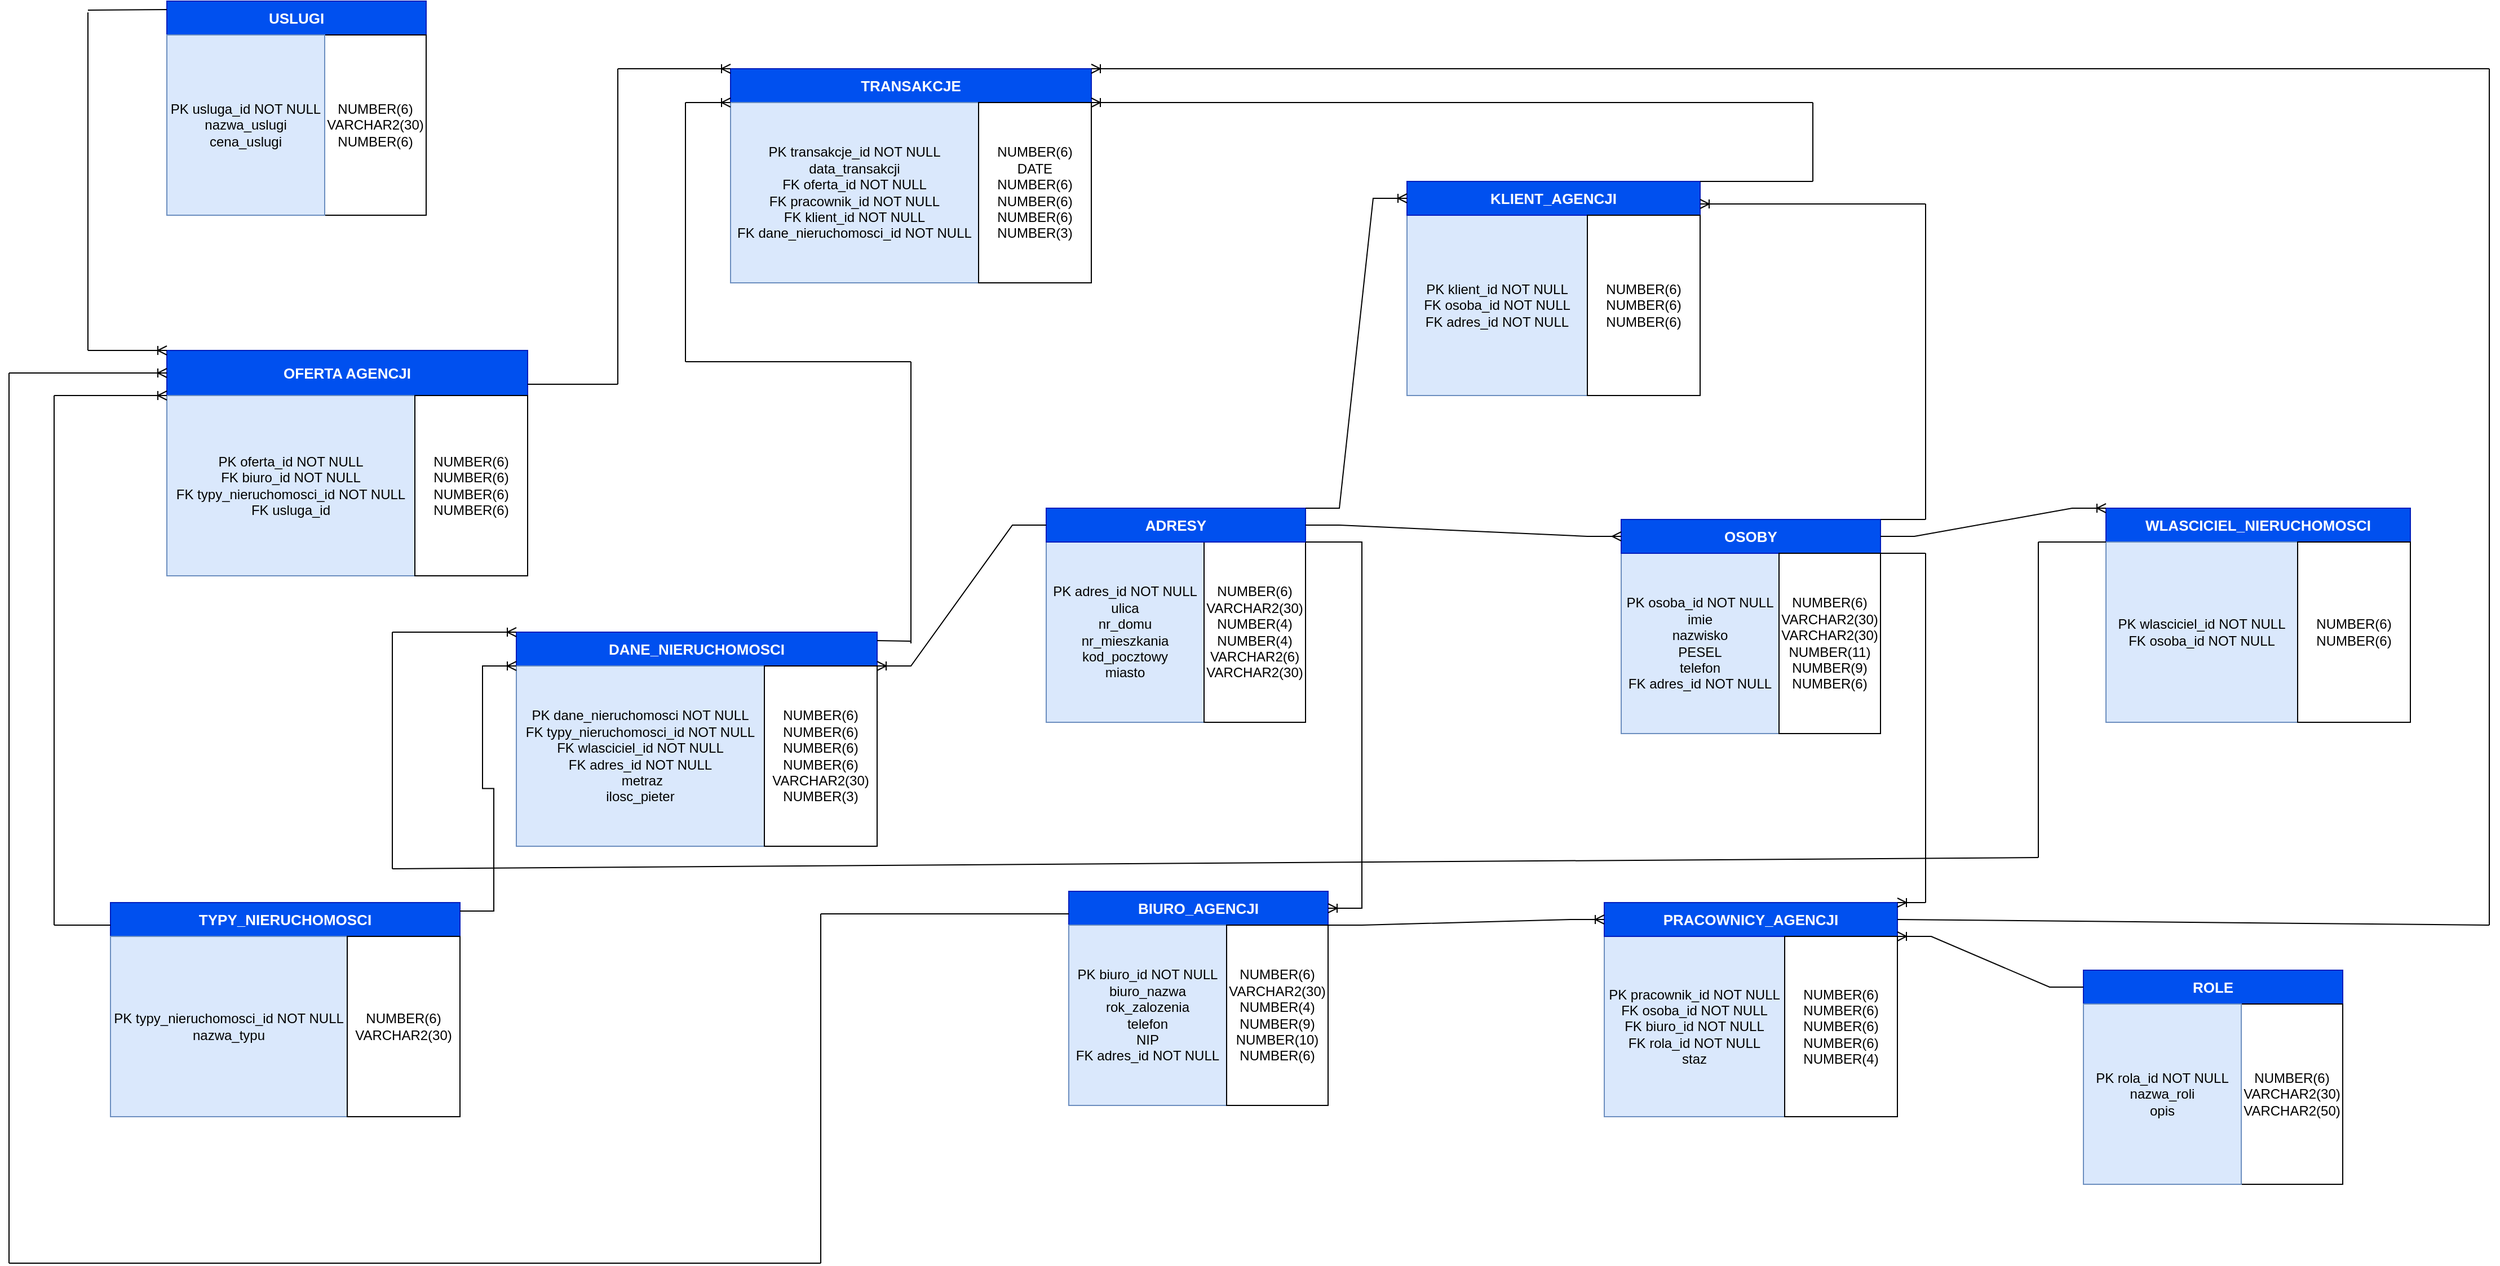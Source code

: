 <mxfile version="16.2.2" type="device"><diagram id="x3S8lb5ky8qLZGliVBQX" name="Page-1"><mxGraphModel dx="2364" dy="1464" grid="1" gridSize="10" guides="1" tooltips="1" connect="1" arrows="1" fold="1" page="1" pageScale="1" pageWidth="3300" pageHeight="4681" math="0" shadow="0"><root><mxCell id="0"/><mxCell id="1" parent="0"/><mxCell id="7Z5FyoVre9WC-14nDGA9-3" value="" style="group" vertex="1" connectable="0" parent="1"><mxGeometry x="1470" y="500" width="230" height="190" as="geometry"/></mxCell><mxCell id="DuKHvbXo3TppNZbiKY4A-8" value="PK osoba_id NOT NULL&lt;br&gt;imie&lt;br&gt;nazwisko&lt;br&gt;PESEL&lt;br&gt;telefon&lt;br&gt;FK adres_id NOT NULL" style="rounded=0;whiteSpace=wrap;html=1;fillColor=#dae8fc;strokeColor=#6c8ebf;" parent="7Z5FyoVre9WC-14nDGA9-3" vertex="1"><mxGeometry y="30" width="140" height="160" as="geometry"/></mxCell><mxCell id="DuKHvbXo3TppNZbiKY4A-10" value="OSOBY" style="rounded=0;whiteSpace=wrap;html=1;fillColor=#0050ef;strokeColor=#001DBC;fontStyle=1;fontSize=13;fontColor=#ffffff;" parent="7Z5FyoVre9WC-14nDGA9-3" vertex="1"><mxGeometry width="230" height="30" as="geometry"/></mxCell><mxCell id="DuKHvbXo3TppNZbiKY4A-11" value="NUMBER(6)&lt;br&gt;VARCHAR2(30)&lt;br&gt;VARCHAR2(30)&lt;br&gt;NUMBER(11)&lt;br&gt;NUMBER(9)&lt;br&gt;NUMBER(6)" style="rounded=0;whiteSpace=wrap;html=1;" parent="7Z5FyoVre9WC-14nDGA9-3" vertex="1"><mxGeometry x="140" y="30" width="90" height="160" as="geometry"/></mxCell><mxCell id="7Z5FyoVre9WC-14nDGA9-5" value="" style="group" vertex="1" connectable="0" parent="1"><mxGeometry x="980" y="830" width="230" height="190" as="geometry"/></mxCell><mxCell id="DuKHvbXo3TppNZbiKY4A-1" value="BIURO_AGENCJI" style="rounded=0;whiteSpace=wrap;html=1;fillColor=#0050ef;strokeColor=#001DBC;fontStyle=1;fontSize=13;fontColor=#ffffff;" parent="7Z5FyoVre9WC-14nDGA9-5" vertex="1"><mxGeometry width="230" height="30" as="geometry"/></mxCell><mxCell id="DuKHvbXo3TppNZbiKY4A-2" value="PK biuro_id NOT NULL&lt;br&gt;biuro_nazwa&lt;br&gt;rok_zalozenia&lt;br&gt;telefon&lt;br&gt;NIP&lt;br&gt;FK adres_id NOT NULL" style="rounded=0;whiteSpace=wrap;html=1;fillColor=#dae8fc;strokeColor=#6c8ebf;" parent="7Z5FyoVre9WC-14nDGA9-5" vertex="1"><mxGeometry y="30" width="140" height="160" as="geometry"/></mxCell><mxCell id="DuKHvbXo3TppNZbiKY4A-3" value="NUMBER(6)&lt;br&gt;VARCHAR2(30)&lt;br&gt;NUMBER(4)&lt;br&gt;NUMBER(9)&lt;br&gt;NUMBER(10)&lt;br&gt;NUMBER(6)" style="rounded=0;whiteSpace=wrap;html=1;" parent="7Z5FyoVre9WC-14nDGA9-5" vertex="1"><mxGeometry x="140" y="30" width="90" height="160" as="geometry"/></mxCell><mxCell id="7Z5FyoVre9WC-14nDGA9-6" value="" style="group" vertex="1" connectable="0" parent="1"><mxGeometry x="1455" y="840" width="260" height="190" as="geometry"/></mxCell><mxCell id="DuKHvbXo3TppNZbiKY4A-15" value="PK pracownik_id NOT NULL&lt;br&gt;FK osoba_id NOT NULL&lt;br&gt;FK biuro_id NOT NULL&lt;br&gt;FK rola_id NOT NULL&lt;br&gt;staz" style="rounded=0;whiteSpace=wrap;html=1;fillColor=#dae8fc;strokeColor=#6c8ebf;" parent="7Z5FyoVre9WC-14nDGA9-6" vertex="1"><mxGeometry y="30" width="160" height="160" as="geometry"/></mxCell><mxCell id="DuKHvbXo3TppNZbiKY4A-16" value="PRACOWNICY_AGENCJI" style="rounded=0;whiteSpace=wrap;html=1;fillColor=#0050ef;strokeColor=#001DBC;fontStyle=1;fontSize=13;fontColor=#ffffff;" parent="7Z5FyoVre9WC-14nDGA9-6" vertex="1"><mxGeometry width="260" height="30" as="geometry"/></mxCell><mxCell id="DuKHvbXo3TppNZbiKY4A-17" value="NUMBER(6)&lt;br&gt;NUMBER(6)&lt;br&gt;NUMBER(6)&lt;br&gt;NUMBER(6)&lt;br&gt;NUMBER(4)" style="rounded=0;whiteSpace=wrap;html=1;" parent="7Z5FyoVre9WC-14nDGA9-6" vertex="1"><mxGeometry x="160" y="30" width="100" height="160" as="geometry"/></mxCell><mxCell id="7Z5FyoVre9WC-14nDGA9-7" value="" style="group" vertex="1" connectable="0" parent="1"><mxGeometry x="1880" y="900" width="230" height="190" as="geometry"/></mxCell><mxCell id="DuKHvbXo3TppNZbiKY4A-12" value="ROLE" style="rounded=0;whiteSpace=wrap;html=1;fillColor=#0050ef;strokeColor=#001DBC;fontStyle=1;fontSize=13;fontColor=#ffffff;" parent="7Z5FyoVre9WC-14nDGA9-7" vertex="1"><mxGeometry width="230" height="30" as="geometry"/></mxCell><mxCell id="DuKHvbXo3TppNZbiKY4A-13" value="NUMBER(6)&lt;br&gt;VARCHAR2(30)&lt;br&gt;VARCHAR2(50)" style="rounded=0;whiteSpace=wrap;html=1;" parent="7Z5FyoVre9WC-14nDGA9-7" vertex="1"><mxGeometry x="140" y="30" width="90" height="160" as="geometry"/></mxCell><mxCell id="DuKHvbXo3TppNZbiKY4A-14" value="PK rola_id NOT NULL&lt;br&gt;nazwa_roli&lt;br&gt;opis" style="rounded=0;whiteSpace=wrap;html=1;fillColor=#dae8fc;strokeColor=#6c8ebf;" parent="7Z5FyoVre9WC-14nDGA9-7" vertex="1"><mxGeometry y="30" width="140" height="160" as="geometry"/></mxCell><mxCell id="7Z5FyoVre9WC-14nDGA9-8" value="" style="group" vertex="1" connectable="0" parent="1"><mxGeometry x="490" y="600" width="320" height="190" as="geometry"/></mxCell><mxCell id="DuKHvbXo3TppNZbiKY4A-33" value="DANE_NIERUCHOMOSCI" style="rounded=0;whiteSpace=wrap;html=1;fillColor=#0050ef;strokeColor=#001DBC;fontStyle=1;fontSize=13;fontColor=#ffffff;" parent="7Z5FyoVre9WC-14nDGA9-8" vertex="1"><mxGeometry width="320" height="30" as="geometry"/></mxCell><mxCell id="DuKHvbXo3TppNZbiKY4A-34" value="PK dane_nieruchomosci NOT NULL&lt;br&gt;FK typy_nieruchomosci_id NOT NULL&lt;br&gt;FK wlasciciel_id NOT NULL&lt;br&gt;FK adres_id NOT NULL&lt;br&gt;&amp;nbsp;metraz&lt;br&gt;ilosc_pieter" style="rounded=0;whiteSpace=wrap;html=1;fillColor=#dae8fc;strokeColor=#6c8ebf;" parent="7Z5FyoVre9WC-14nDGA9-8" vertex="1"><mxGeometry y="30" width="220" height="160" as="geometry"/></mxCell><mxCell id="DuKHvbXo3TppNZbiKY4A-35" value="NUMBER(6)&lt;br&gt;NUMBER(6)&lt;br&gt;NUMBER(6)&lt;br&gt;NUMBER(6)&lt;br&gt;VARCHAR2(30)&lt;br&gt;NUMBER(3)" style="rounded=0;whiteSpace=wrap;html=1;" parent="7Z5FyoVre9WC-14nDGA9-8" vertex="1"><mxGeometry x="220" y="30" width="100" height="160" as="geometry"/></mxCell><mxCell id="7Z5FyoVre9WC-14nDGA9-9" value="" style="group" vertex="1" connectable="0" parent="1"><mxGeometry x="1900" y="490" width="270" height="190" as="geometry"/></mxCell><mxCell id="DuKHvbXo3TppNZbiKY4A-27" value="WLASCICIEL_NIERUCHOMOSCI" style="rounded=0;whiteSpace=wrap;html=1;fillColor=#0050ef;strokeColor=#001DBC;fontStyle=1;fontSize=13;fontColor=#ffffff;" parent="7Z5FyoVre9WC-14nDGA9-9" vertex="1"><mxGeometry width="270" height="30" as="geometry"/></mxCell><mxCell id="DuKHvbXo3TppNZbiKY4A-28" value="PK wlasciciel_id NOT NULL&lt;br&gt;FK osoba_id NOT NULL" style="rounded=0;whiteSpace=wrap;html=1;fillColor=#dae8fc;strokeColor=#6c8ebf;" parent="7Z5FyoVre9WC-14nDGA9-9" vertex="1"><mxGeometry y="30" width="170" height="160" as="geometry"/></mxCell><mxCell id="DuKHvbXo3TppNZbiKY4A-29" value="NUMBER(6)&lt;br&gt;NUMBER(6)" style="rounded=0;whiteSpace=wrap;html=1;" parent="7Z5FyoVre9WC-14nDGA9-9" vertex="1"><mxGeometry x="170" y="30" width="100" height="160" as="geometry"/></mxCell><mxCell id="7Z5FyoVre9WC-14nDGA9-10" value="" style="group" vertex="1" connectable="0" parent="1"><mxGeometry x="130" y="840" width="310" height="190" as="geometry"/></mxCell><mxCell id="DuKHvbXo3TppNZbiKY4A-24" value="TYPY_NIERUCHOMOSCI" style="rounded=0;whiteSpace=wrap;html=1;fillColor=#0050ef;strokeColor=#001DBC;fontStyle=1;fontSize=13;fontColor=#ffffff;" parent="7Z5FyoVre9WC-14nDGA9-10" vertex="1"><mxGeometry width="310" height="30" as="geometry"/></mxCell><mxCell id="DuKHvbXo3TppNZbiKY4A-25" value="PK typy_nieruchomosci_id NOT NULL&lt;br&gt;nazwa_typu&lt;br&gt;" style="rounded=0;whiteSpace=wrap;html=1;fillColor=#dae8fc;strokeColor=#6c8ebf;" parent="7Z5FyoVre9WC-14nDGA9-10" vertex="1"><mxGeometry y="30" width="210" height="160" as="geometry"/></mxCell><mxCell id="DuKHvbXo3TppNZbiKY4A-26" value="NUMBER(6)&lt;br&gt;VARCHAR2(30)" style="rounded=0;whiteSpace=wrap;html=1;" parent="7Z5FyoVre9WC-14nDGA9-10" vertex="1"><mxGeometry x="210" y="30" width="100" height="160" as="geometry"/></mxCell><mxCell id="7Z5FyoVre9WC-14nDGA9-11" value="" style="group" vertex="1" connectable="0" parent="1"><mxGeometry x="1280" y="200" width="260" height="190" as="geometry"/></mxCell><mxCell id="DuKHvbXo3TppNZbiKY4A-30" value="PK klient_id NOT NULL&lt;br&gt;FK osoba_id NOT NULL&lt;br&gt;FK adres_id NOT NULL&lt;br&gt;" style="rounded=0;whiteSpace=wrap;html=1;fillColor=#dae8fc;strokeColor=#6c8ebf;container=0;" parent="7Z5FyoVre9WC-14nDGA9-11" vertex="1"><mxGeometry y="30" width="160" height="160" as="geometry"/></mxCell><mxCell id="DuKHvbXo3TppNZbiKY4A-31" value="KLIENT_AGENCJI" style="rounded=0;whiteSpace=wrap;html=1;fillColor=#0050ef;strokeColor=#001DBC;fontStyle=1;fontSize=13;fontColor=#ffffff;container=0;" parent="7Z5FyoVre9WC-14nDGA9-11" vertex="1"><mxGeometry width="260" height="30" as="geometry"/></mxCell><mxCell id="DuKHvbXo3TppNZbiKY4A-32" value="NUMBER(6)&lt;br&gt;NUMBER(6)&lt;br&gt;NUMBER(6)&lt;br&gt;" style="rounded=0;whiteSpace=wrap;html=1;container=0;" parent="7Z5FyoVre9WC-14nDGA9-11" vertex="1"><mxGeometry x="160" y="30" width="100" height="160" as="geometry"/></mxCell><mxCell id="7Z5FyoVre9WC-14nDGA9-12" value="" style="group" vertex="1" connectable="0" parent="1"><mxGeometry x="180" y="360" width="320" height="190" as="geometry"/></mxCell><mxCell id="DuKHvbXo3TppNZbiKY4A-21" value="OFERTA AGENCJI" style="rounded=0;whiteSpace=wrap;html=1;fillColor=#0050ef;strokeColor=#001DBC;fontStyle=1;fontSize=13;fontColor=#ffffff;" parent="7Z5FyoVre9WC-14nDGA9-12" vertex="1"><mxGeometry y="-10" width="320" height="40" as="geometry"/></mxCell><mxCell id="DuKHvbXo3TppNZbiKY4A-22" value="PK oferta_id NOT NULL&lt;br&gt;FK biuro_id NOT NULL&lt;br&gt;FK typy_nieruchomosci_id NOT NULL&lt;br&gt;FK usluga_id" style="rounded=0;whiteSpace=wrap;html=1;fillColor=#dae8fc;strokeColor=#6c8ebf;" parent="7Z5FyoVre9WC-14nDGA9-12" vertex="1"><mxGeometry y="30" width="220" height="160" as="geometry"/></mxCell><mxCell id="DuKHvbXo3TppNZbiKY4A-23" value="NUMBER(6)&lt;br&gt;NUMBER(6)&lt;br&gt;NUMBER(6)&lt;br&gt;NUMBER(6)" style="rounded=0;whiteSpace=wrap;html=1;" parent="7Z5FyoVre9WC-14nDGA9-12" vertex="1"><mxGeometry x="220" y="30" width="100" height="160" as="geometry"/></mxCell><mxCell id="7Z5FyoVre9WC-14nDGA9-13" value="" style="group" vertex="1" connectable="0" parent="1"><mxGeometry x="680" y="100" width="320" height="190" as="geometry"/></mxCell><mxCell id="DuKHvbXo3TppNZbiKY4A-36" value="TRANSAKCJE" style="rounded=0;whiteSpace=wrap;html=1;fillColor=#0050ef;strokeColor=#001DBC;fontSize=13;fontStyle=1;fontColor=#ffffff;" parent="7Z5FyoVre9WC-14nDGA9-13" vertex="1"><mxGeometry width="320" height="30" as="geometry"/></mxCell><mxCell id="DuKHvbXo3TppNZbiKY4A-37" value="PK transakcje_id NOT NULL&lt;br&gt;data_transakcji&lt;br&gt;FK oferta_id NOT NULL&lt;br&gt;FK pracownik_id NOT NULL&lt;br&gt;FK klient_id NOT NULL&lt;br&gt;FK dane_nieruchomosci_id NOT NULL" style="rounded=0;whiteSpace=wrap;html=1;fillColor=#dae8fc;strokeColor=#6c8ebf;" parent="7Z5FyoVre9WC-14nDGA9-13" vertex="1"><mxGeometry y="30" width="220" height="160" as="geometry"/></mxCell><mxCell id="DuKHvbXo3TppNZbiKY4A-38" value="NUMBER(6)&lt;br&gt;DATE&lt;br&gt;NUMBER(6)&lt;br&gt;NUMBER(6)&lt;br&gt;NUMBER(6)&lt;br&gt;NUMBER(3)" style="rounded=0;whiteSpace=wrap;html=1;" parent="7Z5FyoVre9WC-14nDGA9-13" vertex="1"><mxGeometry x="220" y="30" width="100" height="160" as="geometry"/></mxCell><mxCell id="7Z5FyoVre9WC-14nDGA9-14" value="" style="group" vertex="1" connectable="0" parent="1"><mxGeometry x="180" y="40" width="230" height="190" as="geometry"/></mxCell><mxCell id="DuKHvbXo3TppNZbiKY4A-18" value="USLUGI" style="rounded=0;whiteSpace=wrap;html=1;fillColor=#0050ef;strokeColor=#001DBC;fontStyle=1;fontSize=13;fontColor=#ffffff;" parent="7Z5FyoVre9WC-14nDGA9-14" vertex="1"><mxGeometry width="230" height="30" as="geometry"/></mxCell><mxCell id="DuKHvbXo3TppNZbiKY4A-19" value="NUMBER(6)&lt;br&gt;VARCHAR2(30)&lt;br&gt;NUMBER(6)" style="rounded=0;whiteSpace=wrap;html=1;" parent="7Z5FyoVre9WC-14nDGA9-14" vertex="1"><mxGeometry x="140" y="30" width="90" height="160" as="geometry"/></mxCell><mxCell id="DuKHvbXo3TppNZbiKY4A-20" value="PK usluga_id NOT NULL&lt;br&gt;nazwa_uslugi&lt;br&gt;cena_uslugi" style="rounded=0;whiteSpace=wrap;html=1;fillColor=#dae8fc;strokeColor=#6c8ebf;" parent="7Z5FyoVre9WC-14nDGA9-14" vertex="1"><mxGeometry y="30" width="140" height="160" as="geometry"/></mxCell><mxCell id="7Z5FyoVre9WC-14nDGA9-15" value="" style="group" vertex="1" connectable="0" parent="1"><mxGeometry x="960" y="490" width="230" height="190" as="geometry"/></mxCell><mxCell id="DuKHvbXo3TppNZbiKY4A-4" value="PK adres_id NOT NULL&lt;br&gt;ulica&lt;br&gt;nr_domu&lt;br&gt;nr_mieszkania&lt;br&gt;kod_pocztowy&lt;br&gt;miasto" style="rounded=0;whiteSpace=wrap;html=1;fillColor=#dae8fc;strokeColor=#6c8ebf;container=0;" parent="7Z5FyoVre9WC-14nDGA9-15" vertex="1"><mxGeometry y="30" width="140" height="160" as="geometry"/></mxCell><mxCell id="DuKHvbXo3TppNZbiKY4A-5" value="NUMBER(6)&lt;br&gt;VARCHAR2(30)&lt;br&gt;NUMBER(4)&lt;br&gt;NUMBER(4)&lt;br&gt;VARCHAR2(6)&lt;br&gt;VARCHAR2(30)" style="rounded=0;whiteSpace=wrap;html=1;container=0;" parent="7Z5FyoVre9WC-14nDGA9-15" vertex="1"><mxGeometry x="140" y="30" width="90" height="160" as="geometry"/></mxCell><mxCell id="DuKHvbXo3TppNZbiKY4A-6" value="ADRESY" style="rounded=0;whiteSpace=wrap;html=1;fillColor=#0050ef;strokeColor=#001DBC;fontStyle=1;fontSize=13;fontColor=#ffffff;container=0;" parent="7Z5FyoVre9WC-14nDGA9-15" vertex="1"><mxGeometry width="230" height="30" as="geometry"/></mxCell><mxCell id="7Z5FyoVre9WC-14nDGA9-17" value="" style="edgeStyle=entityRelationEdgeStyle;fontSize=12;html=1;endArrow=ERmany;rounded=0;" edge="1" parent="1" source="DuKHvbXo3TppNZbiKY4A-6" target="DuKHvbXo3TppNZbiKY4A-10"><mxGeometry width="100" height="100" relative="1" as="geometry"><mxPoint x="750" y="980" as="sourcePoint"/><mxPoint x="850" y="880" as="targetPoint"/></mxGeometry></mxCell><mxCell id="7Z5FyoVre9WC-14nDGA9-18" value="" style="edgeStyle=entityRelationEdgeStyle;fontSize=12;html=1;endArrow=ERoneToMany;rounded=0;exitX=0;exitY=0.5;exitDx=0;exitDy=0;entryX=1;entryY=0;entryDx=0;entryDy=0;" edge="1" parent="1" source="DuKHvbXo3TppNZbiKY4A-6" target="DuKHvbXo3TppNZbiKY4A-35"><mxGeometry width="100" height="100" relative="1" as="geometry"><mxPoint x="750" y="980" as="sourcePoint"/><mxPoint x="850" y="880" as="targetPoint"/></mxGeometry></mxCell><mxCell id="7Z5FyoVre9WC-14nDGA9-19" value="" style="edgeStyle=entityRelationEdgeStyle;fontSize=12;html=1;endArrow=ERoneToMany;rounded=0;exitX=1;exitY=1;exitDx=0;exitDy=0;" edge="1" parent="1" source="DuKHvbXo3TppNZbiKY4A-6" target="DuKHvbXo3TppNZbiKY4A-1"><mxGeometry width="100" height="100" relative="1" as="geometry"><mxPoint x="750" y="980" as="sourcePoint"/><mxPoint x="850" y="880" as="targetPoint"/></mxGeometry></mxCell><mxCell id="7Z5FyoVre9WC-14nDGA9-20" value="" style="edgeStyle=entityRelationEdgeStyle;fontSize=12;html=1;endArrow=ERoneToMany;rounded=0;entryX=1;entryY=1;entryDx=0;entryDy=0;" edge="1" parent="1" source="DuKHvbXo3TppNZbiKY4A-12" target="DuKHvbXo3TppNZbiKY4A-16"><mxGeometry width="100" height="100" relative="1" as="geometry"><mxPoint x="1630" y="1220" as="sourcePoint"/><mxPoint x="850" y="880" as="targetPoint"/></mxGeometry></mxCell><mxCell id="7Z5FyoVre9WC-14nDGA9-22" value="" style="edgeStyle=entityRelationEdgeStyle;fontSize=12;html=1;endArrow=ERoneToMany;rounded=0;exitX=1;exitY=0.25;exitDx=0;exitDy=0;entryX=0;entryY=0;entryDx=0;entryDy=0;entryPerimeter=0;" edge="1" parent="1" source="DuKHvbXo3TppNZbiKY4A-24" target="DuKHvbXo3TppNZbiKY4A-34"><mxGeometry width="100" height="100" relative="1" as="geometry"><mxPoint x="750" y="980" as="sourcePoint"/><mxPoint x="850" y="880" as="targetPoint"/></mxGeometry></mxCell><mxCell id="7Z5FyoVre9WC-14nDGA9-31" value="" style="edgeStyle=entityRelationEdgeStyle;fontSize=12;html=1;endArrow=ERoneToMany;rounded=0;entryX=0;entryY=0.5;entryDx=0;entryDy=0;exitX=1;exitY=0;exitDx=0;exitDy=0;" edge="1" parent="1" source="DuKHvbXo3TppNZbiKY4A-6" target="DuKHvbXo3TppNZbiKY4A-31"><mxGeometry width="100" height="100" relative="1" as="geometry"><mxPoint x="970" y="490" as="sourcePoint"/><mxPoint x="1050" y="680" as="targetPoint"/></mxGeometry></mxCell><mxCell id="7Z5FyoVre9WC-14nDGA9-32" value="" style="edgeStyle=entityRelationEdgeStyle;fontSize=12;html=1;endArrow=ERoneToMany;rounded=0;entryX=0;entryY=0;entryDx=0;entryDy=0;" edge="1" parent="1" source="DuKHvbXo3TppNZbiKY4A-10" target="DuKHvbXo3TppNZbiKY4A-27"><mxGeometry width="100" height="100" relative="1" as="geometry"><mxPoint x="950" y="780" as="sourcePoint"/><mxPoint x="1050" y="680" as="targetPoint"/></mxGeometry></mxCell><mxCell id="7Z5FyoVre9WC-14nDGA9-33" value="" style="edgeStyle=entityRelationEdgeStyle;fontSize=12;html=1;endArrow=ERoneToMany;rounded=0;exitX=1;exitY=1;exitDx=0;exitDy=0;" edge="1" parent="1" source="DuKHvbXo3TppNZbiKY4A-1" target="DuKHvbXo3TppNZbiKY4A-16"><mxGeometry width="100" height="100" relative="1" as="geometry"><mxPoint x="950" y="580" as="sourcePoint"/><mxPoint x="1050" y="480" as="targetPoint"/></mxGeometry></mxCell><mxCell id="7Z5FyoVre9WC-14nDGA9-41" value="" style="endArrow=none;html=1;rounded=0;exitX=1;exitY=0.5;exitDx=0;exitDy=0;" edge="1" parent="1" source="DuKHvbXo3TppNZbiKY4A-16"><mxGeometry relative="1" as="geometry"><mxPoint x="1810" y="855" as="sourcePoint"/><mxPoint x="2240" y="860" as="targetPoint"/></mxGeometry></mxCell><mxCell id="7Z5FyoVre9WC-14nDGA9-42" value="" style="endArrow=none;html=1;rounded=0;" edge="1" parent="1"><mxGeometry relative="1" as="geometry"><mxPoint x="2240" y="860" as="sourcePoint"/><mxPoint x="2240" y="100" as="targetPoint"/></mxGeometry></mxCell><mxCell id="7Z5FyoVre9WC-14nDGA9-43" value="" style="endArrow=ERoneToMany;html=1;rounded=0;entryX=1;entryY=0;entryDx=0;entryDy=0;startArrow=none;startFill=0;endFill=0;entryPerimeter=0;" edge="1" parent="1" target="DuKHvbXo3TppNZbiKY4A-36"><mxGeometry relative="1" as="geometry"><mxPoint x="2240" y="100" as="sourcePoint"/><mxPoint x="1540" y="730" as="targetPoint"/></mxGeometry></mxCell><mxCell id="7Z5FyoVre9WC-14nDGA9-44" value="" style="endArrow=none;html=1;rounded=0;exitX=1;exitY=0;exitDx=0;exitDy=0;" edge="1" parent="1" source="DuKHvbXo3TppNZbiKY4A-10"><mxGeometry relative="1" as="geometry"><mxPoint x="1380" y="730" as="sourcePoint"/><mxPoint x="1740" y="500" as="targetPoint"/></mxGeometry></mxCell><mxCell id="7Z5FyoVre9WC-14nDGA9-45" value="" style="endArrow=none;html=1;rounded=0;" edge="1" parent="1"><mxGeometry relative="1" as="geometry"><mxPoint x="1740" y="500" as="sourcePoint"/><mxPoint x="1740" y="220" as="targetPoint"/></mxGeometry></mxCell><mxCell id="7Z5FyoVre9WC-14nDGA9-46" value="" style="endArrow=ERoneToMany;html=1;rounded=0;endFill=0;" edge="1" parent="1"><mxGeometry relative="1" as="geometry"><mxPoint x="1740" y="220" as="sourcePoint"/><mxPoint x="1540" y="220" as="targetPoint"/></mxGeometry></mxCell><mxCell id="7Z5FyoVre9WC-14nDGA9-51" value="" style="endArrow=none;html=1;rounded=0;" edge="1" parent="1"><mxGeometry relative="1" as="geometry"><mxPoint x="80" y="860" as="sourcePoint"/><mxPoint x="80" y="390" as="targetPoint"/></mxGeometry></mxCell><mxCell id="7Z5FyoVre9WC-14nDGA9-52" value="" style="endArrow=none;html=1;rounded=0;" edge="1" parent="1"><mxGeometry relative="1" as="geometry"><mxPoint x="80" y="860" as="sourcePoint"/><mxPoint x="130" y="860" as="targetPoint"/></mxGeometry></mxCell><mxCell id="7Z5FyoVre9WC-14nDGA9-53" value="" style="endArrow=ERoneToMany;html=1;rounded=0;entryX=0;entryY=1;entryDx=0;entryDy=0;startArrow=none;startFill=0;endFill=0;" edge="1" parent="1" target="DuKHvbXo3TppNZbiKY4A-21"><mxGeometry relative="1" as="geometry"><mxPoint x="80" y="390" as="sourcePoint"/><mxPoint x="970" y="730" as="targetPoint"/></mxGeometry></mxCell><mxCell id="7Z5FyoVre9WC-14nDGA9-54" value="" style="endArrow=none;html=1;rounded=0;exitX=1;exitY=0.25;exitDx=0;exitDy=0;" edge="1" parent="1" source="DuKHvbXo3TppNZbiKY4A-33"><mxGeometry relative="1" as="geometry"><mxPoint x="810" y="530" as="sourcePoint"/><mxPoint x="840" y="608" as="targetPoint"/></mxGeometry></mxCell><mxCell id="7Z5FyoVre9WC-14nDGA9-55" value="" style="endArrow=none;html=1;rounded=0;" edge="1" parent="1"><mxGeometry relative="1" as="geometry"><mxPoint x="840" y="610" as="sourcePoint"/><mxPoint x="840" y="360" as="targetPoint"/></mxGeometry></mxCell><mxCell id="7Z5FyoVre9WC-14nDGA9-56" value="" style="endArrow=none;html=1;rounded=0;" edge="1" parent="1"><mxGeometry relative="1" as="geometry"><mxPoint x="840" y="360" as="sourcePoint"/><mxPoint x="640" y="360" as="targetPoint"/></mxGeometry></mxCell><mxCell id="7Z5FyoVre9WC-14nDGA9-57" value="" style="endArrow=none;html=1;rounded=0;" edge="1" parent="1"><mxGeometry relative="1" as="geometry"><mxPoint x="640" y="360" as="sourcePoint"/><mxPoint x="640" y="130" as="targetPoint"/></mxGeometry></mxCell><mxCell id="7Z5FyoVre9WC-14nDGA9-58" value="" style="endArrow=ERoneToMany;html=1;rounded=0;entryX=0;entryY=0;entryDx=0;entryDy=0;endFill=0;" edge="1" parent="1" target="DuKHvbXo3TppNZbiKY4A-37"><mxGeometry relative="1" as="geometry"><mxPoint x="640" y="130" as="sourcePoint"/><mxPoint x="970" y="530" as="targetPoint"/></mxGeometry></mxCell><mxCell id="7Z5FyoVre9WC-14nDGA9-60" value="" style="endArrow=none;html=1;rounded=0;" edge="1" parent="1"><mxGeometry relative="1" as="geometry"><mxPoint x="580" y="380" as="sourcePoint"/><mxPoint x="580" y="100" as="targetPoint"/></mxGeometry></mxCell><mxCell id="7Z5FyoVre9WC-14nDGA9-61" value="" style="endArrow=none;html=1;rounded=0;entryX=1;entryY=0.75;entryDx=0;entryDy=0;" edge="1" parent="1" target="DuKHvbXo3TppNZbiKY4A-21"><mxGeometry relative="1" as="geometry"><mxPoint x="580" y="380" as="sourcePoint"/><mxPoint x="970" y="530" as="targetPoint"/></mxGeometry></mxCell><mxCell id="7Z5FyoVre9WC-14nDGA9-62" value="" style="endArrow=none;html=1;rounded=0;endFill=0;startArrow=ERoneToMany;startFill=0;" edge="1" parent="1"><mxGeometry relative="1" as="geometry"><mxPoint x="680" y="100" as="sourcePoint"/><mxPoint x="580" y="100" as="targetPoint"/></mxGeometry></mxCell><mxCell id="7Z5FyoVre9WC-14nDGA9-63" value="" style="endArrow=none;html=1;rounded=0;exitX=0;exitY=0.25;exitDx=0;exitDy=0;" edge="1" parent="1" source="DuKHvbXo3TppNZbiKY4A-18"><mxGeometry relative="1" as="geometry"><mxPoint x="810" y="530" as="sourcePoint"/><mxPoint x="110" y="48" as="targetPoint"/></mxGeometry></mxCell><mxCell id="7Z5FyoVre9WC-14nDGA9-64" value="" style="endArrow=none;html=1;rounded=0;" edge="1" parent="1"><mxGeometry relative="1" as="geometry"><mxPoint x="110" y="50" as="sourcePoint"/><mxPoint x="110" y="350" as="targetPoint"/></mxGeometry></mxCell><mxCell id="7Z5FyoVre9WC-14nDGA9-65" value="" style="endArrow=ERoneToMany;html=1;rounded=0;endFill=0;" edge="1" parent="1"><mxGeometry relative="1" as="geometry"><mxPoint x="110" y="350" as="sourcePoint"/><mxPoint x="180" y="350" as="targetPoint"/></mxGeometry></mxCell><mxCell id="7Z5FyoVre9WC-14nDGA9-67" value="" style="endArrow=none;html=1;rounded=0;" edge="1" parent="1"><mxGeometry relative="1" as="geometry"><mxPoint x="760" y="850" as="sourcePoint"/><mxPoint x="760" y="1160" as="targetPoint"/></mxGeometry></mxCell><mxCell id="7Z5FyoVre9WC-14nDGA9-68" value="" style="endArrow=none;html=1;rounded=0;" edge="1" parent="1"><mxGeometry relative="1" as="geometry"><mxPoint x="760" y="850" as="sourcePoint"/><mxPoint x="980" y="850" as="targetPoint"/></mxGeometry></mxCell><mxCell id="7Z5FyoVre9WC-14nDGA9-69" value="" style="endArrow=none;html=1;rounded=0;" edge="1" parent="1"><mxGeometry relative="1" as="geometry"><mxPoint x="760" y="1160" as="sourcePoint"/><mxPoint x="40" y="1160" as="targetPoint"/></mxGeometry></mxCell><mxCell id="7Z5FyoVre9WC-14nDGA9-70" value="" style="endArrow=none;html=1;rounded=0;" edge="1" parent="1"><mxGeometry relative="1" as="geometry"><mxPoint x="40" y="1160" as="sourcePoint"/><mxPoint x="40" y="370" as="targetPoint"/></mxGeometry></mxCell><mxCell id="7Z5FyoVre9WC-14nDGA9-71" value="" style="endArrow=ERoneToMany;html=1;rounded=0;entryX=0;entryY=0.5;entryDx=0;entryDy=0;endFill=0;" edge="1" parent="1" target="DuKHvbXo3TppNZbiKY4A-21"><mxGeometry relative="1" as="geometry"><mxPoint x="40" y="370" as="sourcePoint"/><mxPoint x="790" y="730" as="targetPoint"/></mxGeometry></mxCell><mxCell id="7Z5FyoVre9WC-14nDGA9-72" value="" style="endArrow=none;html=1;rounded=0;exitX=1;exitY=0;exitDx=0;exitDy=0;" edge="1" parent="1" source="DuKHvbXo3TppNZbiKY4A-11"><mxGeometry relative="1" as="geometry"><mxPoint x="1400" y="730" as="sourcePoint"/><mxPoint x="1740" y="530" as="targetPoint"/></mxGeometry></mxCell><mxCell id="7Z5FyoVre9WC-14nDGA9-73" value="" style="endArrow=none;html=1;rounded=0;" edge="1" parent="1"><mxGeometry relative="1" as="geometry"><mxPoint x="1740" y="530" as="sourcePoint"/><mxPoint x="1740" y="840" as="targetPoint"/></mxGeometry></mxCell><mxCell id="7Z5FyoVre9WC-14nDGA9-74" value="" style="endArrow=none;html=1;rounded=0;exitX=1;exitY=0;exitDx=0;exitDy=0;endFill=0;startArrow=ERoneToMany;startFill=0;" edge="1" parent="1" source="DuKHvbXo3TppNZbiKY4A-16"><mxGeometry relative="1" as="geometry"><mxPoint x="1400" y="730" as="sourcePoint"/><mxPoint x="1740" y="840" as="targetPoint"/></mxGeometry></mxCell><mxCell id="7Z5FyoVre9WC-14nDGA9-75" value="" style="endArrow=none;html=1;rounded=0;exitX=1;exitY=0;exitDx=0;exitDy=0;" edge="1" parent="1" source="DuKHvbXo3TppNZbiKY4A-31"><mxGeometry relative="1" as="geometry"><mxPoint x="1370" y="530" as="sourcePoint"/><mxPoint x="1640" y="200" as="targetPoint"/></mxGeometry></mxCell><mxCell id="7Z5FyoVre9WC-14nDGA9-76" value="" style="endArrow=none;html=1;rounded=0;" edge="1" parent="1"><mxGeometry relative="1" as="geometry"><mxPoint x="1640" y="200" as="sourcePoint"/><mxPoint x="1640" y="130" as="targetPoint"/></mxGeometry></mxCell><mxCell id="7Z5FyoVre9WC-14nDGA9-77" value="" style="endArrow=ERoneToMany;html=1;rounded=0;entryX=1;entryY=1;entryDx=0;entryDy=0;endFill=0;" edge="1" parent="1" target="DuKHvbXo3TppNZbiKY4A-36"><mxGeometry relative="1" as="geometry"><mxPoint x="1640" y="130" as="sourcePoint"/><mxPoint x="1530" y="530" as="targetPoint"/></mxGeometry></mxCell><mxCell id="7Z5FyoVre9WC-14nDGA9-78" value="" style="endArrow=none;html=1;rounded=0;entryX=0;entryY=0;entryDx=0;entryDy=0;" edge="1" parent="1" target="DuKHvbXo3TppNZbiKY4A-28"><mxGeometry relative="1" as="geometry"><mxPoint x="1840" y="520" as="sourcePoint"/><mxPoint x="1880" y="520" as="targetPoint"/></mxGeometry></mxCell><mxCell id="7Z5FyoVre9WC-14nDGA9-79" value="" style="endArrow=none;html=1;rounded=0;" edge="1" parent="1"><mxGeometry relative="1" as="geometry"><mxPoint x="1840" y="520" as="sourcePoint"/><mxPoint x="1840" y="800" as="targetPoint"/></mxGeometry></mxCell><mxCell id="7Z5FyoVre9WC-14nDGA9-80" value="" style="endArrow=none;html=1;rounded=0;" edge="1" parent="1"><mxGeometry relative="1" as="geometry"><mxPoint x="380" y="810" as="sourcePoint"/><mxPoint x="1840" y="800" as="targetPoint"/></mxGeometry></mxCell><mxCell id="7Z5FyoVre9WC-14nDGA9-81" value="" style="endArrow=none;html=1;rounded=0;" edge="1" parent="1"><mxGeometry relative="1" as="geometry"><mxPoint x="380" y="810" as="sourcePoint"/><mxPoint x="380" y="600" as="targetPoint"/></mxGeometry></mxCell><mxCell id="7Z5FyoVre9WC-14nDGA9-83" value="" style="endArrow=ERoneToMany;html=1;rounded=0;entryX=0;entryY=0;entryDx=0;entryDy=0;endFill=0;" edge="1" parent="1" target="DuKHvbXo3TppNZbiKY4A-33"><mxGeometry relative="1" as="geometry"><mxPoint x="380" y="600" as="sourcePoint"/><mxPoint x="1170" y="530" as="targetPoint"/></mxGeometry></mxCell></root></mxGraphModel></diagram></mxfile>